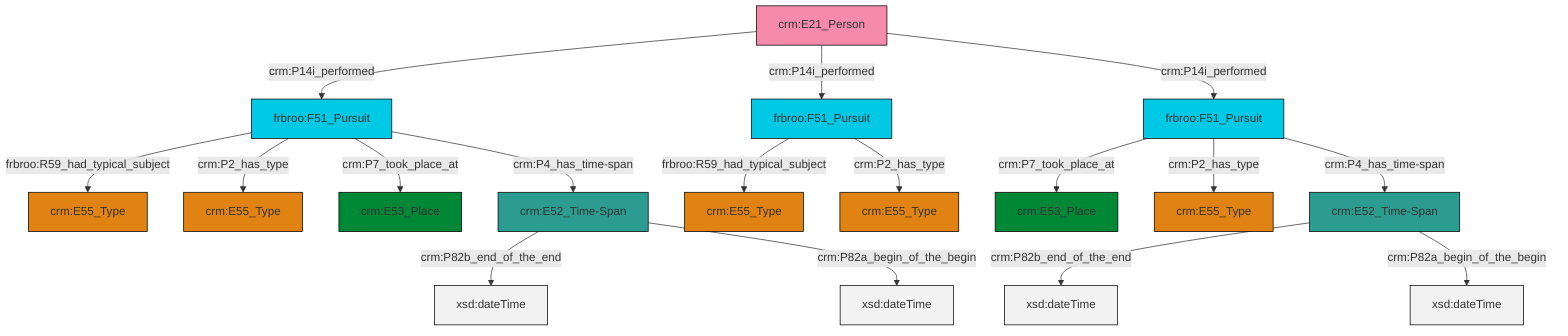 graph TD
classDef Literal fill:#f2f2f2,stroke:#000000;
classDef CRM_Entity fill:#FFFFFF,stroke:#000000;
classDef Temporal_Entity fill:#00C9E6, stroke:#000000;
classDef Type fill:#E18312, stroke:#000000;
classDef Time-Span fill:#2C9C91, stroke:#000000;
classDef Appellation fill:#FFEB7F, stroke:#000000;
classDef Place fill:#008836, stroke:#000000;
classDef Persistent_Item fill:#B266B2, stroke:#000000;
classDef Conceptual_Object fill:#FFD700, stroke:#000000;
classDef Physical_Thing fill:#D2B48C, stroke:#000000;
classDef Actor fill:#f58aad, stroke:#000000;
classDef PC_Classes fill:#4ce600, stroke:#000000;
classDef Multi fill:#cccccc,stroke:#000000;

0["crm:E52_Time-Span"]:::Time-Span -->|crm:P82b_end_of_the_end| 1[xsd:dateTime]:::Literal
6["frbroo:F51_Pursuit"]:::Temporal_Entity -->|frbroo:R59_had_typical_subject| 7["crm:E55_Type"]:::Type
8["crm:E52_Time-Span"]:::Time-Span -->|crm:P82b_end_of_the_end| 9[xsd:dateTime]:::Literal
17["frbroo:F51_Pursuit"]:::Temporal_Entity -->|crm:P7_took_place_at| 13["crm:E53_Place"]:::Place
6["frbroo:F51_Pursuit"]:::Temporal_Entity -->|crm:P2_has_type| 2["crm:E55_Type"]:::Type
17["frbroo:F51_Pursuit"]:::Temporal_Entity -->|crm:P2_has_type| 4["crm:E55_Type"]:::Type
18["crm:E21_Person"]:::Actor -->|crm:P14i_performed| 6["frbroo:F51_Pursuit"]:::Temporal_Entity
0["crm:E52_Time-Span"]:::Time-Span -->|crm:P82a_begin_of_the_begin| 21[xsd:dateTime]:::Literal
18["crm:E21_Person"]:::Actor -->|crm:P14i_performed| 22["frbroo:F51_Pursuit"]:::Temporal_Entity
22["frbroo:F51_Pursuit"]:::Temporal_Entity -->|frbroo:R59_had_typical_subject| 11["crm:E55_Type"]:::Type
6["frbroo:F51_Pursuit"]:::Temporal_Entity -->|crm:P7_took_place_at| 15["crm:E53_Place"]:::Place
17["frbroo:F51_Pursuit"]:::Temporal_Entity -->|crm:P4_has_time-span| 8["crm:E52_Time-Span"]:::Time-Span
22["frbroo:F51_Pursuit"]:::Temporal_Entity -->|crm:P2_has_type| 23["crm:E55_Type"]:::Type
8["crm:E52_Time-Span"]:::Time-Span -->|crm:P82a_begin_of_the_begin| 30[xsd:dateTime]:::Literal
6["frbroo:F51_Pursuit"]:::Temporal_Entity -->|crm:P4_has_time-span| 0["crm:E52_Time-Span"]:::Time-Span
18["crm:E21_Person"]:::Actor -->|crm:P14i_performed| 17["frbroo:F51_Pursuit"]:::Temporal_Entity